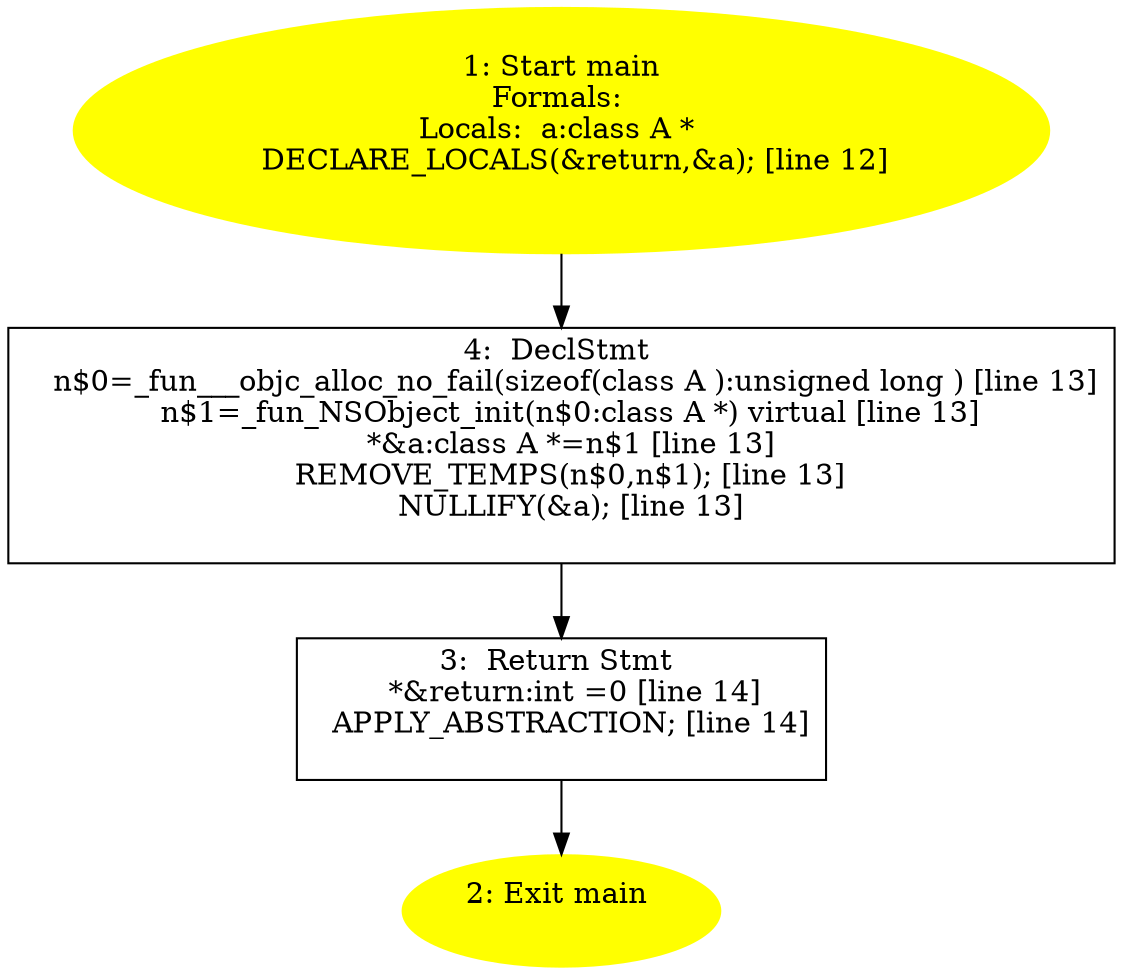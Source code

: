 digraph iCFG {
4 [label="4:  DeclStmt \n   n$0=_fun___objc_alloc_no_fail(sizeof(class A ):unsigned long ) [line 13]\n  n$1=_fun_NSObject_init(n$0:class A *) virtual [line 13]\n  *&a:class A *=n$1 [line 13]\n  REMOVE_TEMPS(n$0,n$1); [line 13]\n  NULLIFY(&a); [line 13]\n " shape="box"]
	

	 4 -> 3 ;
3 [label="3:  Return Stmt \n   *&return:int =0 [line 14]\n  APPLY_ABSTRACTION; [line 14]\n " shape="box"]
	

	 3 -> 2 ;
2 [label="2: Exit main \n  " color=yellow style=filled]
	

1 [label="1: Start main\nFormals: \nLocals:  a:class A * \n   DECLARE_LOCALS(&return,&a); [line 12]\n " color=yellow style=filled]
	

	 1 -> 4 ;
}
